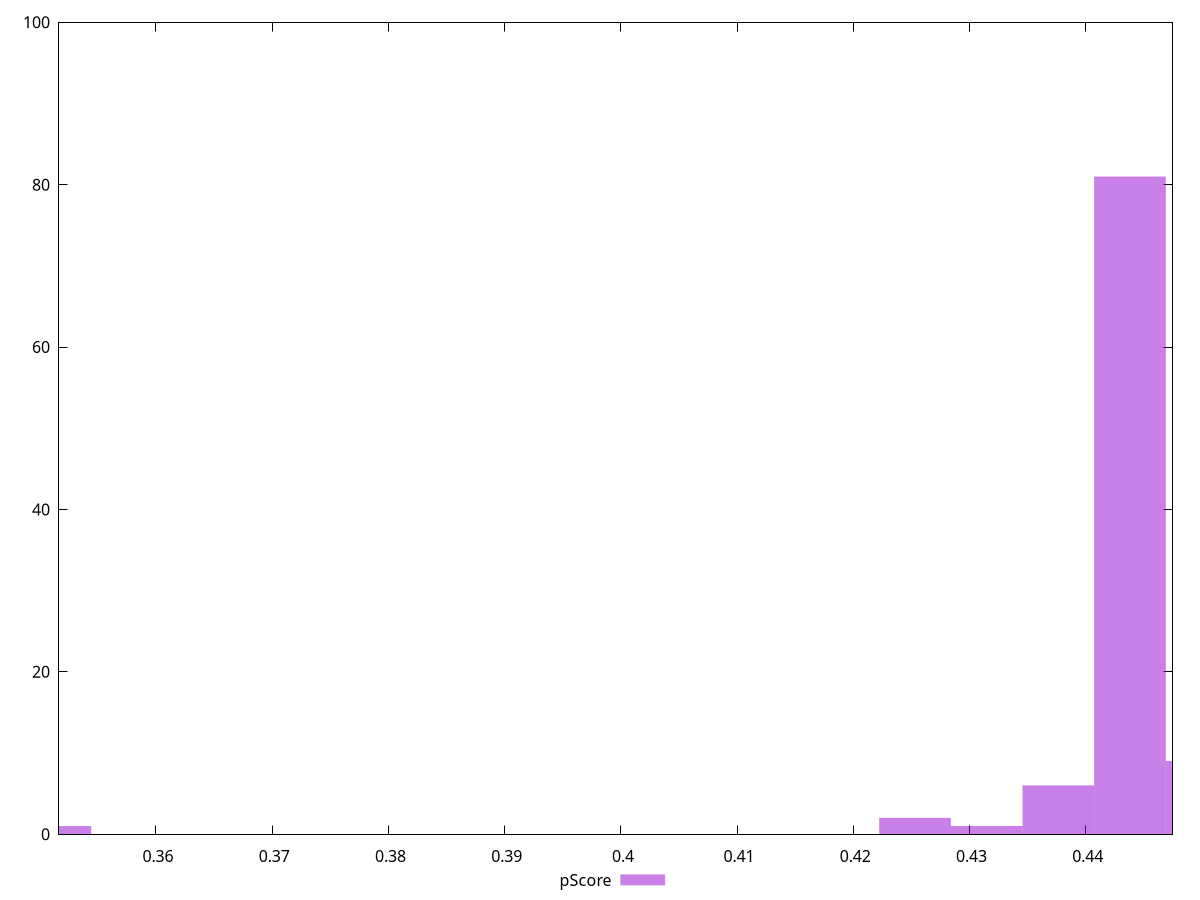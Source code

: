 reset

$pScore <<EOF
0.35134124336267497 1
0.4376355838377179 6
0.44379946530022096 81
0.4253078209127118 2
0.43147170237521487 1
0.44996334676272404 9
EOF

set key outside below
set boxwidth 0.006163881462503069
set xrange [0.3516577044767455:0.4474583956767423]
set yrange [0:100]
set trange [0:100]
set style fill transparent solid 0.5 noborder
set terminal svg size 640, 490 enhanced background rgb 'white'
set output "report_00026_2021-02-22T21:38:55.199Z/largest-contentful-paint/samples/pages+cached+noadtech+nomedia+nocss/pScore/histogram.svg"

plot $pScore title "pScore" with boxes

reset
